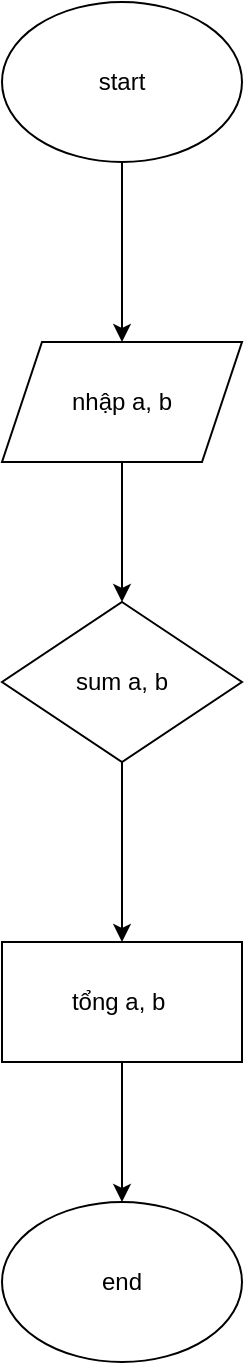 <mxfile version="24.8.6">
  <diagram id="C5RBs43oDa-KdzZeNtuy" name="Page-1">
    <mxGraphModel dx="654" dy="602" grid="1" gridSize="10" guides="1" tooltips="1" connect="1" arrows="1" fold="1" page="1" pageScale="1" pageWidth="827" pageHeight="1169" math="0" shadow="0">
      <root>
        <mxCell id="WIyWlLk6GJQsqaUBKTNV-0" />
        <mxCell id="WIyWlLk6GJQsqaUBKTNV-1" parent="WIyWlLk6GJQsqaUBKTNV-0" />
        <mxCell id="LW61e70UPB9sLd-uDcze-4" value="" style="edgeStyle=orthogonalEdgeStyle;rounded=0;orthogonalLoop=1;jettySize=auto;html=1;" edge="1" parent="WIyWlLk6GJQsqaUBKTNV-1" source="LW61e70UPB9sLd-uDcze-0" target="LW61e70UPB9sLd-uDcze-3">
          <mxGeometry relative="1" as="geometry" />
        </mxCell>
        <mxCell id="LW61e70UPB9sLd-uDcze-0" value="start" style="ellipse;whiteSpace=wrap;html=1;" vertex="1" parent="WIyWlLk6GJQsqaUBKTNV-1">
          <mxGeometry x="280" y="270" width="120" height="80" as="geometry" />
        </mxCell>
        <mxCell id="LW61e70UPB9sLd-uDcze-6" value="" style="edgeStyle=orthogonalEdgeStyle;rounded=0;orthogonalLoop=1;jettySize=auto;html=1;" edge="1" parent="WIyWlLk6GJQsqaUBKTNV-1" source="LW61e70UPB9sLd-uDcze-3" target="LW61e70UPB9sLd-uDcze-5">
          <mxGeometry relative="1" as="geometry" />
        </mxCell>
        <mxCell id="LW61e70UPB9sLd-uDcze-3" value="nhập a, b" style="shape=parallelogram;perimeter=parallelogramPerimeter;whiteSpace=wrap;html=1;fixedSize=1;" vertex="1" parent="WIyWlLk6GJQsqaUBKTNV-1">
          <mxGeometry x="280" y="440" width="120" height="60" as="geometry" />
        </mxCell>
        <mxCell id="LW61e70UPB9sLd-uDcze-11" value="" style="edgeStyle=orthogonalEdgeStyle;rounded=0;orthogonalLoop=1;jettySize=auto;html=1;" edge="1" parent="WIyWlLk6GJQsqaUBKTNV-1" source="LW61e70UPB9sLd-uDcze-5" target="LW61e70UPB9sLd-uDcze-10">
          <mxGeometry relative="1" as="geometry" />
        </mxCell>
        <mxCell id="LW61e70UPB9sLd-uDcze-5" value="sum a, b" style="rhombus;whiteSpace=wrap;html=1;" vertex="1" parent="WIyWlLk6GJQsqaUBKTNV-1">
          <mxGeometry x="280" y="570" width="120" height="80" as="geometry" />
        </mxCell>
        <mxCell id="LW61e70UPB9sLd-uDcze-13" value="" style="edgeStyle=orthogonalEdgeStyle;rounded=0;orthogonalLoop=1;jettySize=auto;html=1;" edge="1" parent="WIyWlLk6GJQsqaUBKTNV-1" source="LW61e70UPB9sLd-uDcze-10" target="LW61e70UPB9sLd-uDcze-12">
          <mxGeometry relative="1" as="geometry" />
        </mxCell>
        <mxCell id="LW61e70UPB9sLd-uDcze-10" value="tổng a, b&amp;nbsp;" style="whiteSpace=wrap;html=1;" vertex="1" parent="WIyWlLk6GJQsqaUBKTNV-1">
          <mxGeometry x="280" y="740" width="120" height="60" as="geometry" />
        </mxCell>
        <mxCell id="LW61e70UPB9sLd-uDcze-12" value="end" style="ellipse;whiteSpace=wrap;html=1;" vertex="1" parent="WIyWlLk6GJQsqaUBKTNV-1">
          <mxGeometry x="280" y="870" width="120" height="80" as="geometry" />
        </mxCell>
      </root>
    </mxGraphModel>
  </diagram>
</mxfile>
